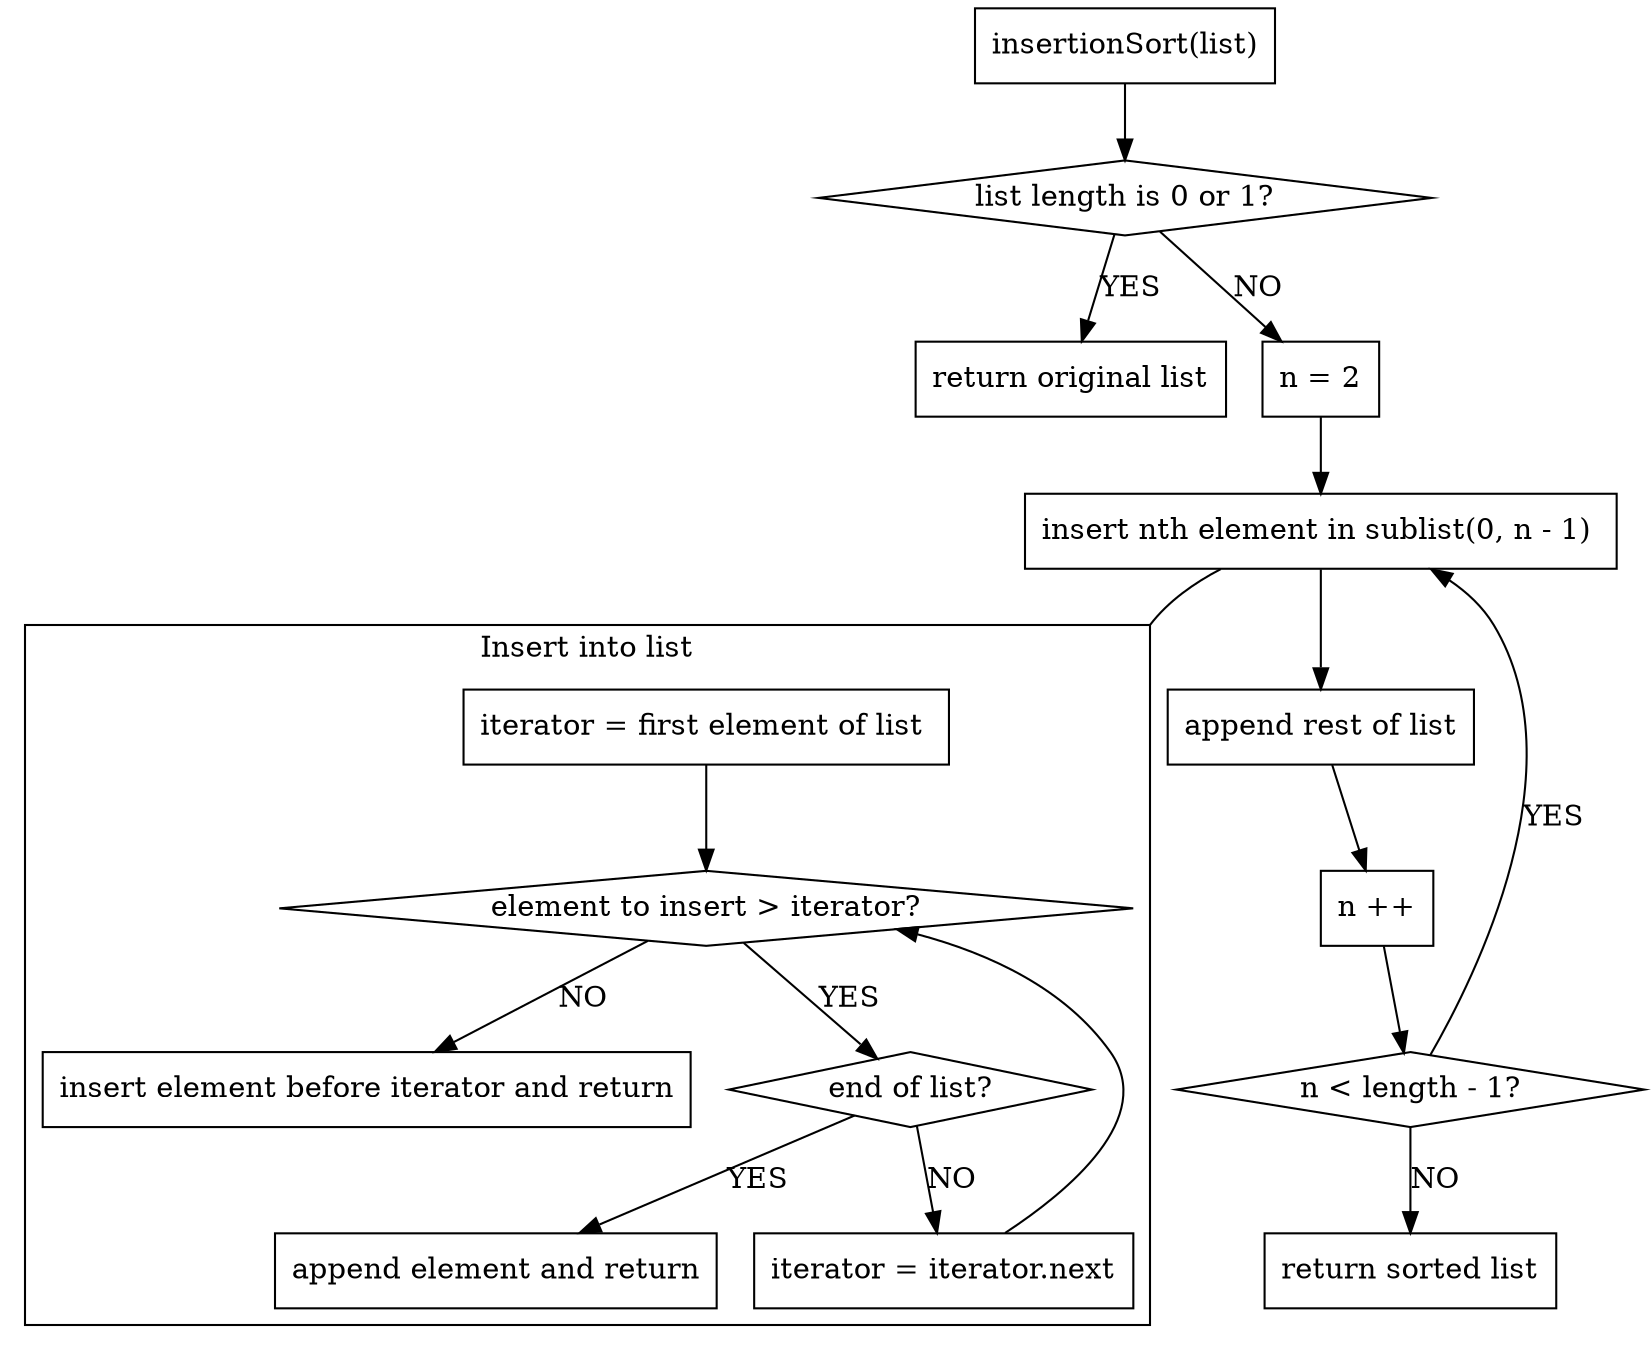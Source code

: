 digraph Q {
    node [shape = box];
    compound = true;

    s1 [label = "insertionSort(list)"]
    s1 -> d1
    d1 [label = "list length is 0 or 1?" shape = diamond]
    d1 -> "return original list" [label = "YES"];
    d1 -> s2 [label = "NO"];
    s2 [label = "n = 2"];
    s2 -> s33
    s33 [label = "insert nth element in sublist(0, n - 1) "];
    s33 -> s3
    s33 -> cluster1Connector [arrowhead = none, lhead = cluster1]
    s3 [label = "append rest of list"]
    s3 -> s4
    s4 [label = "n ++"];
    s4 -> d2
    d2 [label = "n < length - 1?" shape = diamond];
    d2 -> s33 [label = "YES"];
    d2 -> "return sorted list" [label = "NO"];

    subgraph cluster1 {
        node [shape = box];
        label = "Insert into list"
        cluster1Connector [shape = point style = invis]
        cBegin [label = "iterator = first element of list "];
        cBegin -> cd1
        cd1 [label = "element to insert > iterator?" shape = diamond];
        cd1 -> cs1 [label = "NO"];
        cd1 -> cd2 [label = "YES"];
        cs1 [label = "insert element before iterator and return"];
        cs2 [label = "iterator = iterator.next"];
        cs2 -> cd1
        cd2 [label = "end of list?" shape = diamond];
        cd2 -> appendAndReturn [label = "YES"];
        cd2 -> cs2 [label = "NO"];
        appendAndReturn [label = "append element and return"]
    }
}
